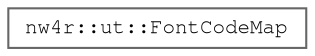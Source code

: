 digraph "Graphical Class Hierarchy"
{
 // LATEX_PDF_SIZE
  bgcolor="transparent";
  edge [fontname=FreeMono,fontsize=10,labelfontname=FreeMono,labelfontsize=10];
  node [fontname=FreeMono,fontsize=10,shape=box,height=0.2,width=0.4];
  rankdir="LR";
  Node0 [label="nw4r::ut::FontCodeMap",height=0.2,width=0.4,color="grey40", fillcolor="white", style="filled",URL="$structnw4r_1_1ut_1_1_font_code_map.html",tooltip=" "];
}
